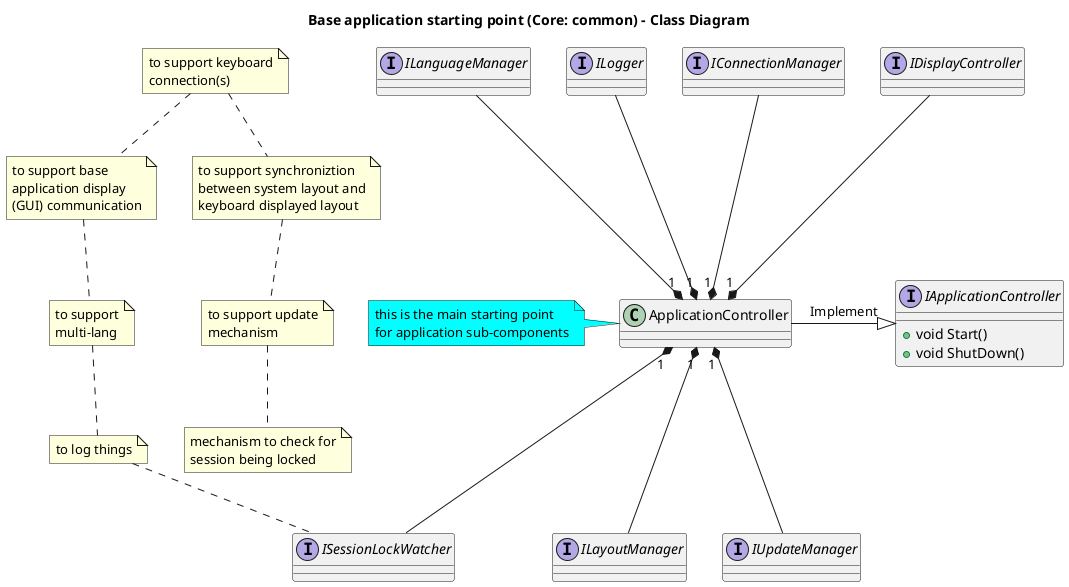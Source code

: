 @startuml

title Base application starting point (Core: common) - Class Diagram

interface IApplicationController {
  +void Start()
  +void ShutDown()
}

class ApplicationController {
}
note left #cyan
	this is the main starting point
	for application sub-components
end note

interface ILogger
interface ILanguageManager
interface IDisplayController
interface IConnectionManager
interface ILayoutManager
interface IUpdateManager
interface ISessionLockWatcher

IApplicationController <|-left- ApplicationController : Implement

ApplicationController "1" *-up-- ILogger
note top
  to log things
end note 

ApplicationController "1" *-up-- ILanguageManager
note top
  to support
  multi-lang
end note  

ApplicationController "1" *-up-- IDisplayController
note top
  to support base
  application display
  (GUI) communication
end note

ApplicationController "1" *-up-- IConnectionManager
note top
  to support keyboard
  connection(s)
end note  

ApplicationController "1" *-down-- ILayoutManager
note bottom
  to support synchroniztion 
  between system layout and
  keyboard displayed layout
end note

ApplicationController "1" *-down-- IUpdateManager
note bottom
  to support update
  mechanism
end note  

ApplicationController "1" *-down-- ISessionLockWatcher
note bottom
  mechanism to check for
  session being locked
end note  

@enduml